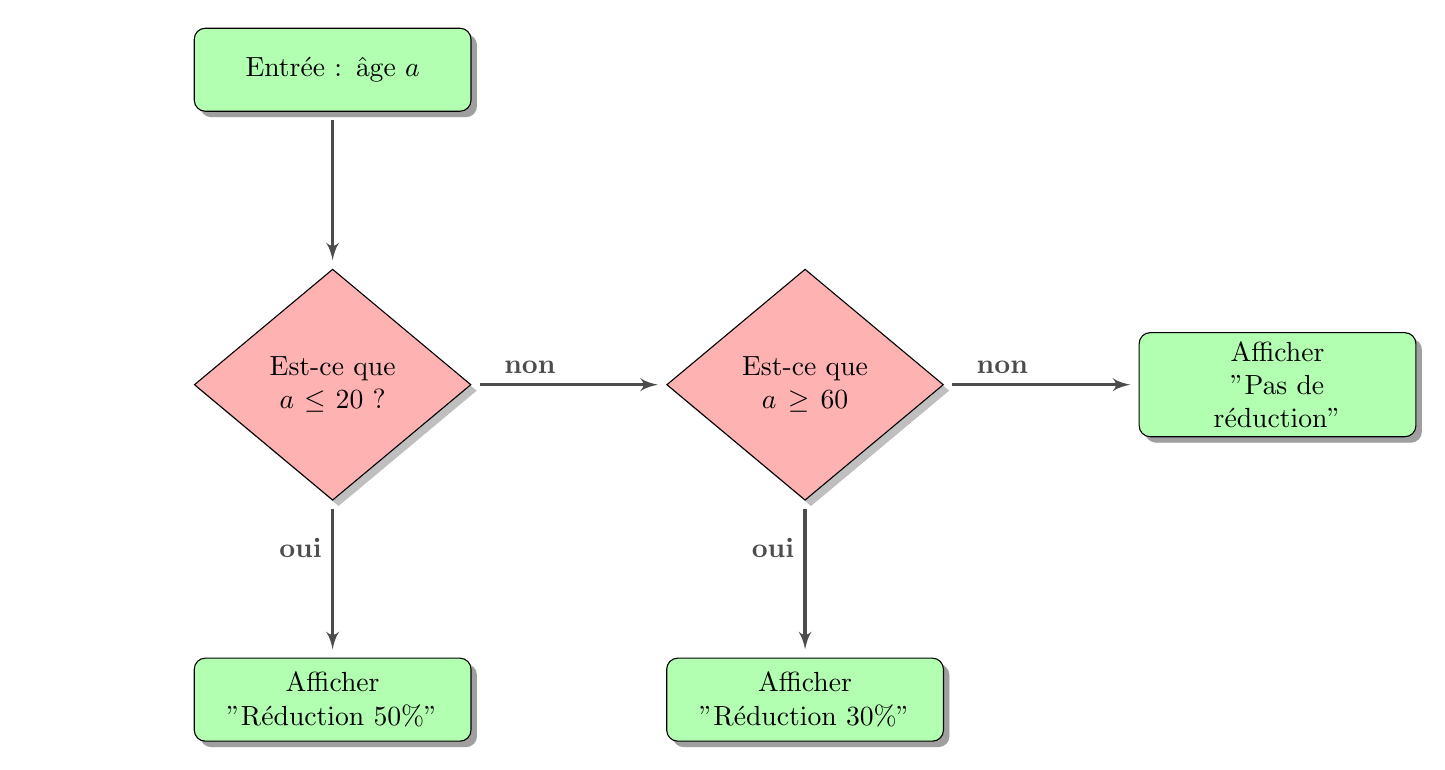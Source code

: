 \usetikzlibrary{shadows,arrows, shapes}

% Define block styles


\tikzstyle{boxstyle} =  [draw, text width=8em, text centered, minimum width=10em,  minimum height=3em, drop shadow]

\tikzstyle{boxinput} = [boxstyle, rounded corners, drop shadow, fill=green!30]
\tikzstyle{instruction} = [boxstyle,  fill=blue!30]
\tikzstyle{ifthen} = [boxstyle,  text width=5em, diamond, fill=red!30]

\tikzstyle{line} = [draw, very thick, shorten <=3pt,shorten >=3pt, color=black!70, -latex']



\begin{tikzpicture}[scale=1,every node/.style={transform shape}]


%Draw diagram elements
\path node(P1)[ifthen] {Est-ce que $a \le 20$  ?};
\path (P1)+(0,4) node(P0)[boxinput] {Entr\'ee : \^age $a$};
\path (P1)+(0,-4) node(P2)[boxinput] {Afficher 

''R\'eduction  $50 \%$''};
\path (P1)+(6,0) node(P3)[ifthen] {Est-ce que $a \ge 60$  };
\path (P3)+(0,-4) node(P4)[boxinput] {Afficher 

''R\'eduction  $30 \%$''};
\path (P3)+(6,0) node(P5)[boxinput] {Afficher 

''Pas de 

r\'eduction''};


% Draw arrows between elements
\path[line] (P1.south) -- node [left,pos=0.3] {\bf oui} (P2);
\path[line] (P1.east) -- node [above, pos=0.3] {\bf non} (P3);
\path[line] (P0.south) -- (P1);
\path[line] (P3.south) -- node [left,pos=0.3] {\bf oui} (P4);
\path[line] (P3.east) -- node [above, pos=0.3] {\bf non} (P5);


\end{tikzpicture}
